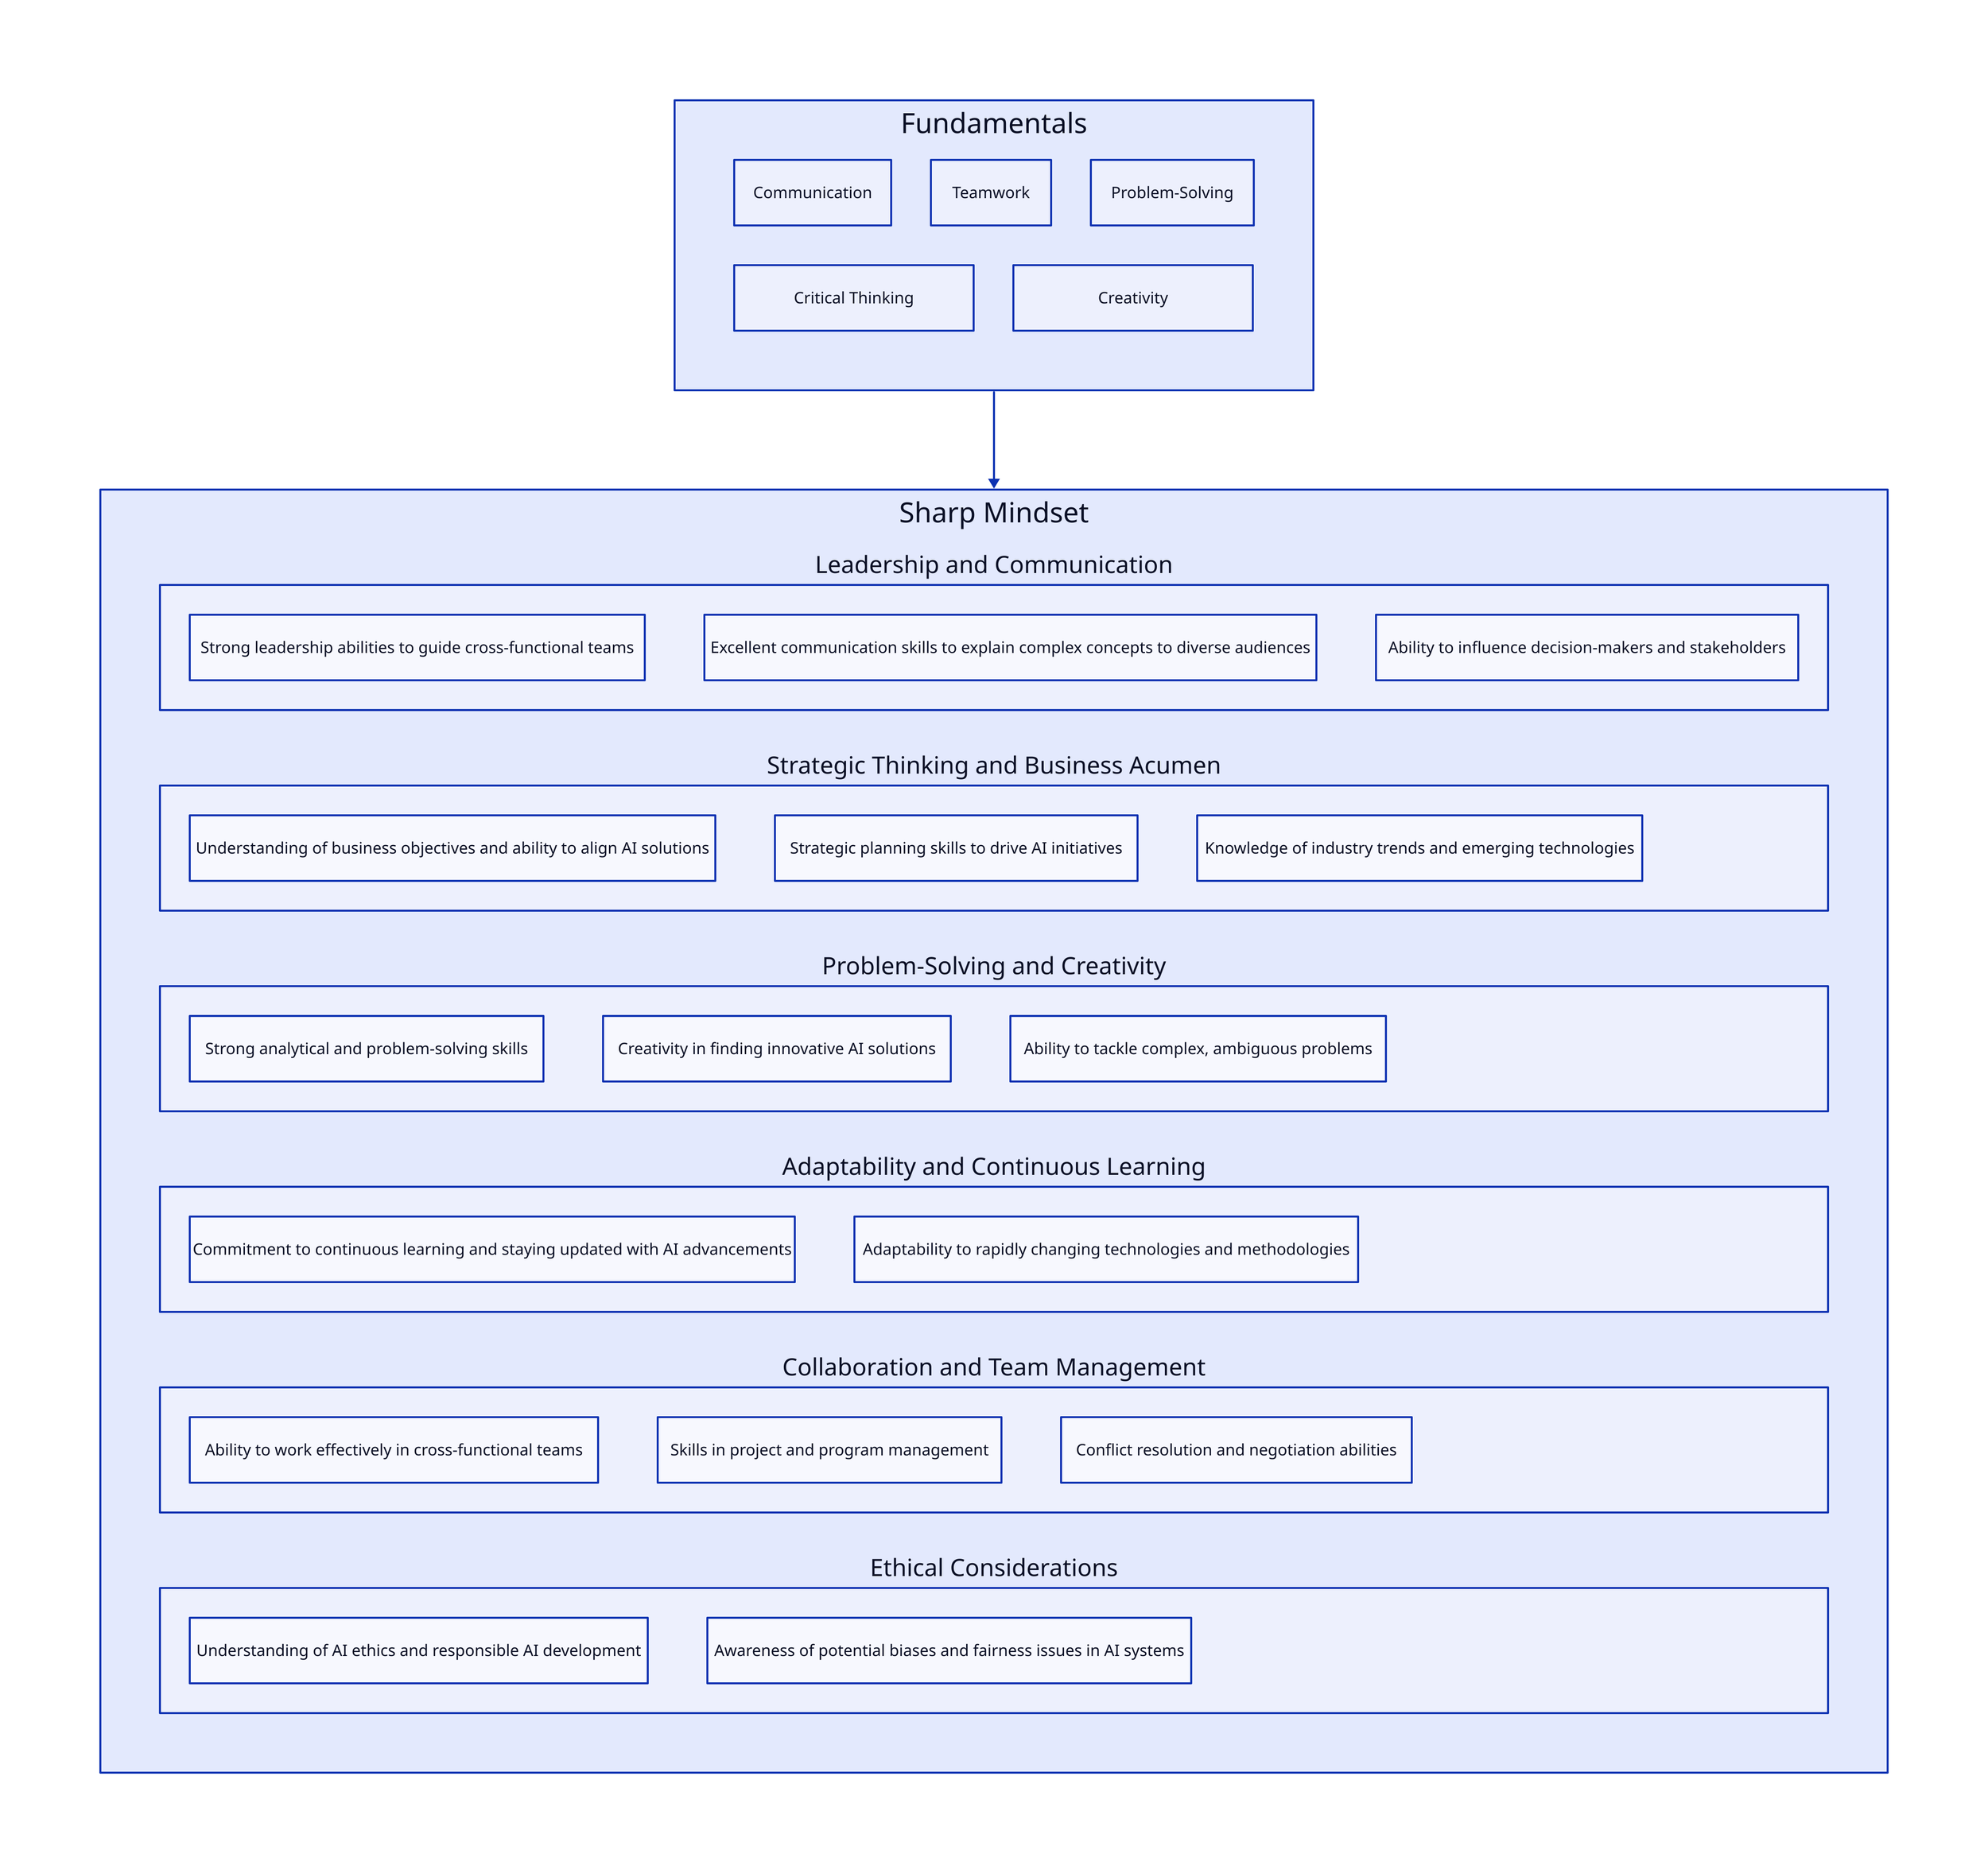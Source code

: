 label: "Soft Skills"
fundamentals: {
  label: "Fundamentals"
  communication: {
    label: "Communication"
  }
  teamwork: {
    label: "Teamwork"
  }
  problem_solving: {
    label: "Problem-Solving"
  }
  critical_thinking: {
    label: "Critical Thinking"
  }
  creativity: {
    label: "Creativity"
  }

  grid-rows: 2
}

sharp_mindset: {
  label: "Sharp Mindset"

  leadership_and_communication: {
    label: "Leadership and Communication"
    strong_leadership: "Strong leadership abilities to guide cross-functional teams"
    excellent_communication: "Excellent communication skills to explain complex concepts to diverse audiences"
    ability_influence: "Ability to influence decision-makers and stakeholders"
  }
  strategic_thinking_and_business_acumen: {
    label: "Strategic Thinking and Business Acumen"
    understanding_objectives: "Understanding of business objectives and ability to align AI solutions"
    strategic_planning: "Strategic planning skills to drive AI initiatives"
    knowledge_trends: "Knowledge of industry trends and emerging technologies"
  }
  problem_solving_and_creativity: {
    label: "Problem-Solving and Creativity"
    strong_analytical: "Strong analytical and problem-solving skills"
    creativity_innovation: "Creativity in finding innovative AI solutions"
    ability_tackle: "Ability to tackle complex, ambiguous problems"
  }
  adaptability_and_continuous_learning: {
    label: "Adaptability and Continuous Learning"
    commitment_learning: "Commitment to continuous learning and staying updated with AI advancements"
    adaptability_technologies: "Adaptability to rapidly changing technologies and methodologies"
  }
  collaboration_and_team_management: {
    label: "Collaboration and Team Management"
    ability_teamwork: "Ability to work effectively in cross-functional teams"
    skills_management: "Skills in project and program management"
    conflict_resolution: "Conflict resolution and negotiation abilities"
  }
  ethical_considerations: {
    label: "Ethical Considerations"
    understanding_ethics: "Understanding of AI ethics and responsible AI development"
    awareness_biases: "Awareness of potential biases and fairness issues in AI systems"
  }
  grid-rows: 6
}

fundamentals -> sharp_mindset
